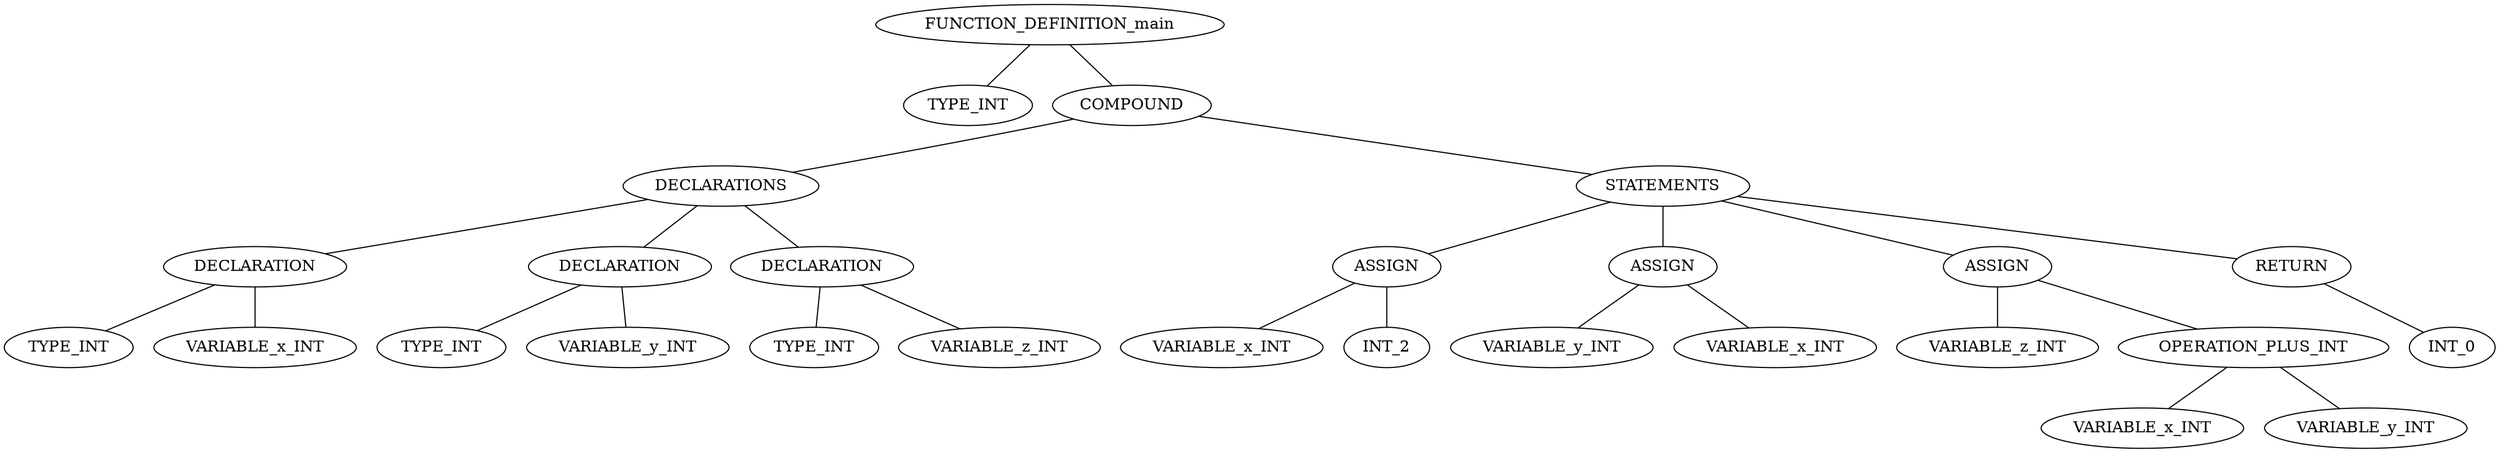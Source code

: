 graph G {
0[label=FUNCTION_DEFINITION_main];
1[label=TYPE_INT];
0--1;
2[label=COMPOUND];
0--2;
3[label=DECLARATIONS];
2--3;
4[label=DECLARATION];
3--4;
5[label=TYPE_INT];
4--5;
6[label=VARIABLE_x_INT];
4--6;
7[label=DECLARATION];
3--7;
8[label=TYPE_INT];
7--8;
9[label=VARIABLE_y_INT];
7--9;
10[label=DECLARATION];
3--10;
11[label=TYPE_INT];
10--11;
12[label=VARIABLE_z_INT];
10--12;
13[label=STATEMENTS];
2--13;
14[label=ASSIGN];
13--14;
15[label=VARIABLE_x_INT];
14--15;
16[label=INT_2];
14--16;
17[label=ASSIGN];
13--17;
18[label=VARIABLE_y_INT];
17--18;
19[label=VARIABLE_x_INT];
17--19;
20[label=ASSIGN];
13--20;
21[label=VARIABLE_z_INT];
20--21;
22[label=OPERATION_PLUS_INT];
20--22;
23[label=VARIABLE_x_INT];
22--23;
24[label=VARIABLE_y_INT];
22--24;
25[label=RETURN];
13--25;
26[label=INT_0];
25--26;
}
